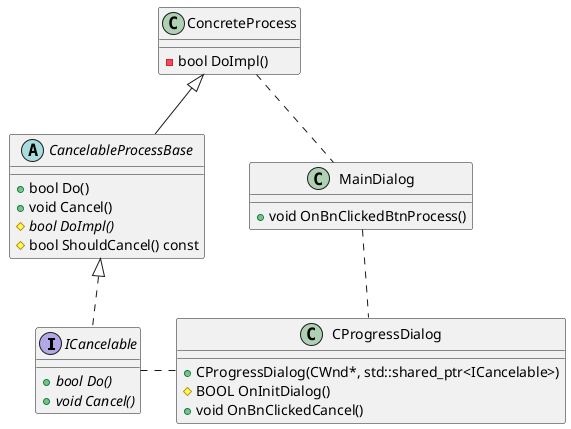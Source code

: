 @startuml

interface ICancelable {
  +{abstract} bool Do()
  +{abstract} void Cancel()
}

abstract CancelableProcessBase {
  +bool Do()
  +void Cancel()
  #{abstract} bool DoImpl()
  #bool ShouldCancel() const
}

class ConcreteProcess {
  -bool DoImpl()
}

CancelableProcessBase <|.. ICancelable
ConcreteProcess <|-- CancelableProcessBase

class CProgressDialog {
  +CProgressDialog(CWnd*, std::shared_ptr<ICancelable>)
  #BOOL OnInitDialog()
  +void OnBnClickedCancel()
}

class MainDialog {
  +void OnBnClickedBtnProcess()
}

CProgressDialog .l. ICancelable

MainDialog .l. ConcreteProcess
MainDialog .d. CProgressDialog

@enduml
